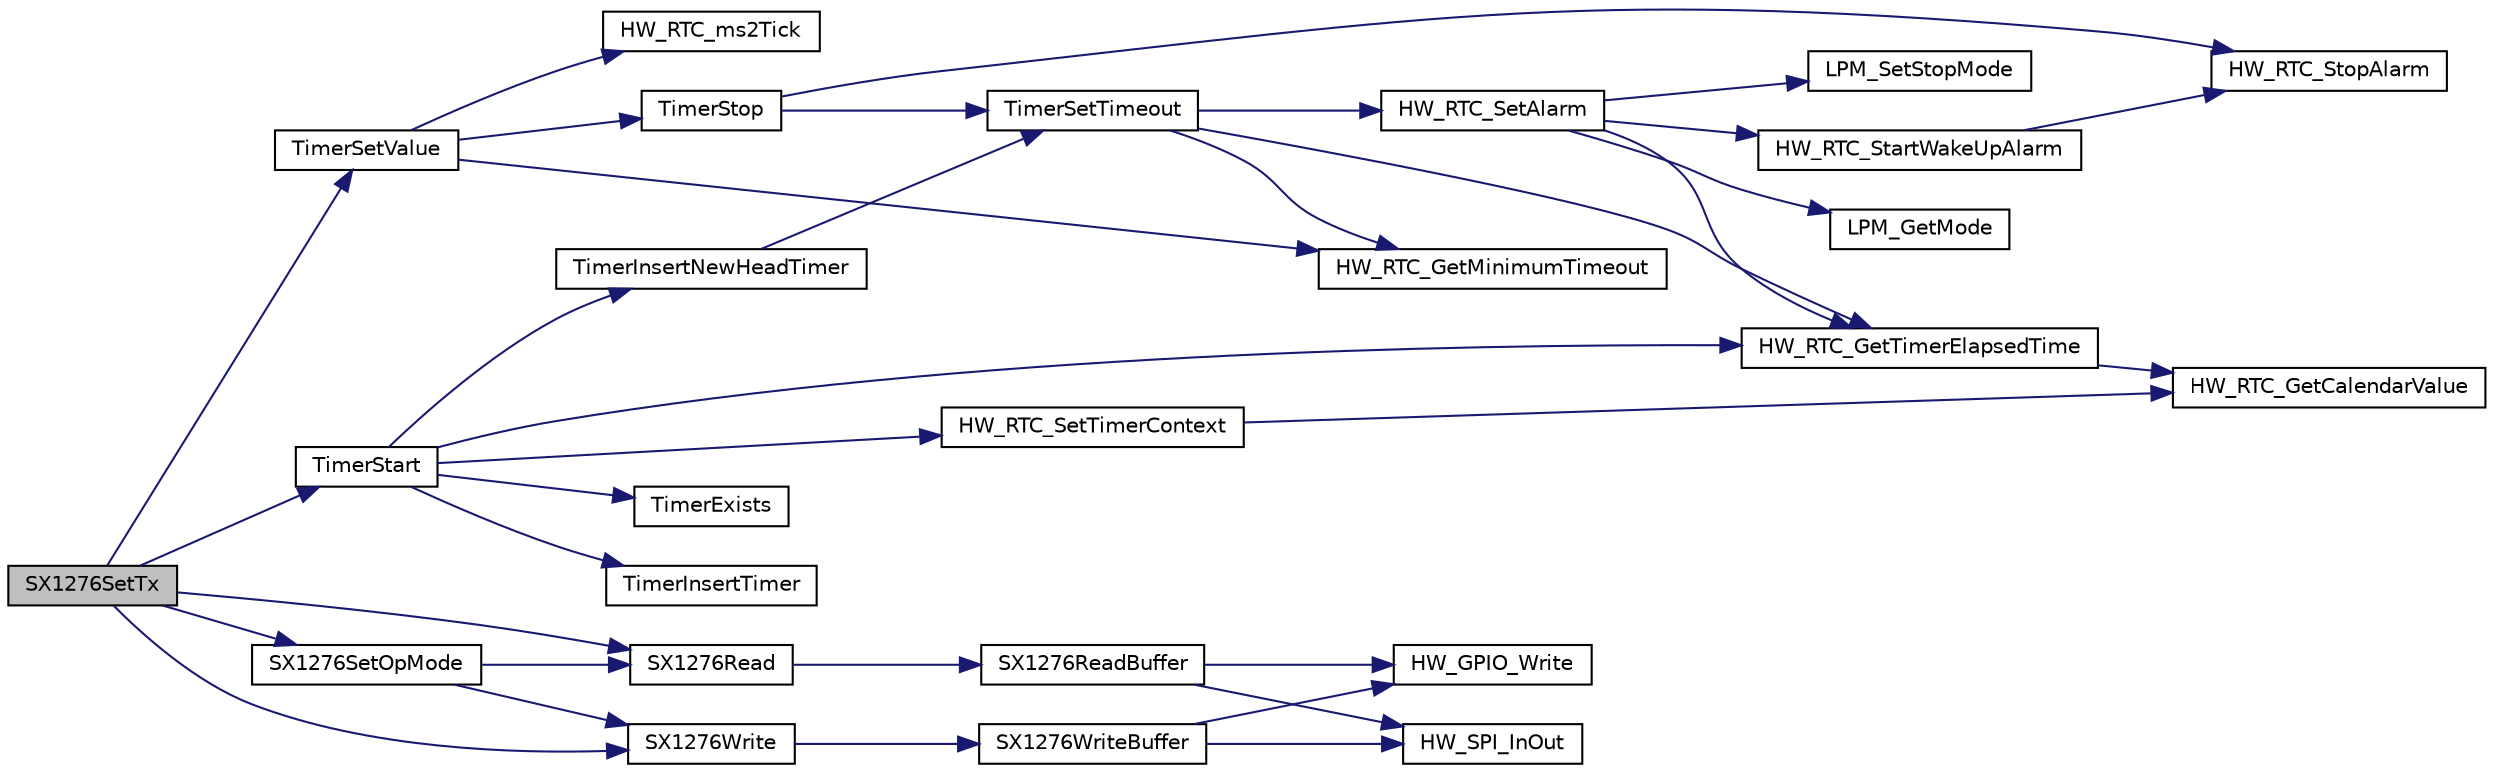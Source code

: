 digraph "SX1276SetTx"
{
  edge [fontname="Helvetica",fontsize="10",labelfontname="Helvetica",labelfontsize="10"];
  node [fontname="Helvetica",fontsize="10",shape=record];
  rankdir="LR";
  Node557 [label="SX1276SetTx",height=0.2,width=0.4,color="black", fillcolor="grey75", style="filled", fontcolor="black"];
  Node557 -> Node558 [color="midnightblue",fontsize="10",style="solid",fontname="Helvetica"];
  Node558 [label="TimerSetValue",height=0.2,width=0.4,color="black", fillcolor="white", style="filled",URL="$time_server_8c.html#ad56c30124de6deefb3e32bbee2a4ba46",tooltip="Set timer new timeout value "];
  Node558 -> Node559 [color="midnightblue",fontsize="10",style="solid",fontname="Helvetica"];
  Node559 [label="HW_RTC_ms2Tick",height=0.2,width=0.4,color="black", fillcolor="white", style="filled",URL="$group___lory_s_d_k___r_t_c___functions.html#gab105bfcf0c8b346a1b20b158b8f8a86e",tooltip="converts time in ms to time in ticks "];
  Node558 -> Node560 [color="midnightblue",fontsize="10",style="solid",fontname="Helvetica"];
  Node560 [label="TimerStop",height=0.2,width=0.4,color="black", fillcolor="white", style="filled",URL="$time_server_8c.html#a8ae899c4e8a9abf49d825d6959aa6bcb",tooltip="Stops and removes the timer object from the list of timer events "];
  Node560 -> Node561 [color="midnightblue",fontsize="10",style="solid",fontname="Helvetica"];
  Node561 [label="TimerSetTimeout",height=0.2,width=0.4,color="black", fillcolor="white", style="filled",URL="$time_server_8c.html#af90925c5246bd6bbc2863d08d4cca3a9",tooltip="Sets a timeout with the duration \"timestamp\" "];
  Node561 -> Node562 [color="midnightblue",fontsize="10",style="solid",fontname="Helvetica"];
  Node562 [label="HW_RTC_GetMinimumTimeout",height=0.2,width=0.4,color="black", fillcolor="white", style="filled",URL="$group___lory_s_d_k___r_t_c___functions.html#ga254f9e5c17daff978fef15be01021c51",tooltip="Return the minimum timeout the RTC is able to handle "];
  Node561 -> Node563 [color="midnightblue",fontsize="10",style="solid",fontname="Helvetica"];
  Node563 [label="HW_RTC_GetTimerElapsedTime",height=0.2,width=0.4,color="black", fillcolor="white", style="filled",URL="$group___lory_s_d_k___r_t_c___functions.html#ga7961116aa831950b62a413ecbbcfb02a",tooltip="Get the RTC timer elapsed time since the last Reference was set "];
  Node563 -> Node564 [color="midnightblue",fontsize="10",style="solid",fontname="Helvetica"];
  Node564 [label="HW_RTC_GetCalendarValue",height=0.2,width=0.4,color="black", fillcolor="white", style="filled",URL="$group___lory_s_d_k___r_t_c___functions.html#gaf81b8dc866a5c7b125355b55e3953387",tooltip="get current time from calendar in ticks "];
  Node561 -> Node565 [color="midnightblue",fontsize="10",style="solid",fontname="Helvetica"];
  Node565 [label="HW_RTC_SetAlarm",height=0.2,width=0.4,color="black", fillcolor="white", style="filled",URL="$group___lory_s_d_k___r_t_c___functions.html#ga09cec56d54c13de658fafdd003390771",tooltip="Set the alarm "];
  Node565 -> Node563 [color="midnightblue",fontsize="10",style="solid",fontname="Helvetica"];
  Node565 -> Node566 [color="midnightblue",fontsize="10",style="solid",fontname="Helvetica"];
  Node566 [label="LPM_SetStopMode",height=0.2,width=0.4,color="black", fillcolor="white", style="filled",URL="$low__power__manager_8c.html#ac8a0ff787d7d417b9e1f0697a1d5fd6d",tooltip="This API notifies the low power manager if the specified user allows the Off mode or not..."];
  Node565 -> Node567 [color="midnightblue",fontsize="10",style="solid",fontname="Helvetica"];
  Node567 [label="LPM_GetMode",height=0.2,width=0.4,color="black", fillcolor="white", style="filled",URL="$low__power__manager_8c.html#ae9107e412181f10977b724c346cebd45",tooltip="This API returns the Low Power Mode selected that will be applied when the system will enter low powe..."];
  Node565 -> Node568 [color="midnightblue",fontsize="10",style="solid",fontname="Helvetica"];
  Node568 [label="HW_RTC_StartWakeUpAlarm",height=0.2,width=0.4,color="black", fillcolor="white", style="filled",URL="$group___lory_s_d_k___r_t_c___functions.html#ga60703fcfc4abd73a2efc980e8bb6ad27",tooltip="start wake up alarm "];
  Node568 -> Node569 [color="midnightblue",fontsize="10",style="solid",fontname="Helvetica"];
  Node569 [label="HW_RTC_StopAlarm",height=0.2,width=0.4,color="black", fillcolor="white", style="filled",URL="$group___lory_s_d_k___r_t_c___functions.html#ga227be06e4dc1332d46ff12519db183b5",tooltip="Stop the Alarm "];
  Node560 -> Node569 [color="midnightblue",fontsize="10",style="solid",fontname="Helvetica"];
  Node558 -> Node562 [color="midnightblue",fontsize="10",style="solid",fontname="Helvetica"];
  Node557 -> Node570 [color="midnightblue",fontsize="10",style="solid",fontname="Helvetica"];
  Node570 [label="SX1276Write",height=0.2,width=0.4,color="black", fillcolor="white", style="filled",URL="$sx1276_8c.html#a15374c2bed5d3ff2d6b95fdf177b645e",tooltip="Writes the radio register at the specified address "];
  Node570 -> Node571 [color="midnightblue",fontsize="10",style="solid",fontname="Helvetica"];
  Node571 [label="SX1276WriteBuffer",height=0.2,width=0.4,color="black", fillcolor="white", style="filled",URL="$sx1276_8c.html#aba51c12ba7f6d704cdeed69201507983",tooltip="Writes multiple radio registers starting at address "];
  Node571 -> Node572 [color="midnightblue",fontsize="10",style="solid",fontname="Helvetica"];
  Node572 [label="HW_GPIO_Write",height=0.2,width=0.4,color="black", fillcolor="white", style="filled",URL="$group___lory_s_d_k___g_p_i_o___functions.html#ga64b37e6d4da7e8f148c92f898aed98de",tooltip="Writes the given value to the GPIO output "];
  Node571 -> Node573 [color="midnightblue",fontsize="10",style="solid",fontname="Helvetica"];
  Node573 [label="HW_SPI_InOut",height=0.2,width=0.4,color="black", fillcolor="white", style="filled",URL="$hw__spi_8h.html#ae0d3f21fb84de59193e82bd1943d5563",tooltip="Sends outData and receives inData "];
  Node557 -> Node574 [color="midnightblue",fontsize="10",style="solid",fontname="Helvetica"];
  Node574 [label="SX1276Read",height=0.2,width=0.4,color="black", fillcolor="white", style="filled",URL="$sx1276_8c.html#a1c0054da62dacb13d6286a7cfe01d863",tooltip="Reads the radio register at the specified address "];
  Node574 -> Node575 [color="midnightblue",fontsize="10",style="solid",fontname="Helvetica"];
  Node575 [label="SX1276ReadBuffer",height=0.2,width=0.4,color="black", fillcolor="white", style="filled",URL="$sx1276_8c.html#a9b3df4400813ac6aed7b77f400436ad0",tooltip="Reads multiple radio registers starting at address "];
  Node575 -> Node572 [color="midnightblue",fontsize="10",style="solid",fontname="Helvetica"];
  Node575 -> Node573 [color="midnightblue",fontsize="10",style="solid",fontname="Helvetica"];
  Node557 -> Node576 [color="midnightblue",fontsize="10",style="solid",fontname="Helvetica"];
  Node576 [label="TimerStart",height=0.2,width=0.4,color="black", fillcolor="white", style="filled",URL="$time_server_8c.html#acd2c1f05aa1976f3bbedd389c8710a78",tooltip="Starts and adds the timer object to the list of timer events "];
  Node576 -> Node577 [color="midnightblue",fontsize="10",style="solid",fontname="Helvetica"];
  Node577 [label="TimerExists",height=0.2,width=0.4,color="black", fillcolor="white", style="filled",URL="$time_server_8c.html#a496e7edd41e6441d879e27d0043444f5",tooltip="Check if the Object to be added is not already in the list "];
  Node576 -> Node578 [color="midnightblue",fontsize="10",style="solid",fontname="Helvetica"];
  Node578 [label="HW_RTC_SetTimerContext",height=0.2,width=0.4,color="black", fillcolor="white", style="filled",URL="$group___lory_s_d_k___r_t_c___functions.html#gad0a54228cfe8473d90b901ebd76de1d5",tooltip="Set the RTC timer Reference "];
  Node578 -> Node564 [color="midnightblue",fontsize="10",style="solid",fontname="Helvetica"];
  Node576 -> Node579 [color="midnightblue",fontsize="10",style="solid",fontname="Helvetica"];
  Node579 [label="TimerInsertNewHeadTimer",height=0.2,width=0.4,color="black", fillcolor="white", style="filled",URL="$time_server_8c.html#abeff03f3b0a3356be8c833bb93d24458",tooltip="Adds or replace the head timer of the list. "];
  Node579 -> Node561 [color="midnightblue",fontsize="10",style="solid",fontname="Helvetica"];
  Node576 -> Node563 [color="midnightblue",fontsize="10",style="solid",fontname="Helvetica"];
  Node576 -> Node580 [color="midnightblue",fontsize="10",style="solid",fontname="Helvetica"];
  Node580 [label="TimerInsertTimer",height=0.2,width=0.4,color="black", fillcolor="white", style="filled",URL="$time_server_8c.html#a0901cb54acad3ea19d052c0d00d547e3",tooltip="Adds a timer to the list. "];
  Node557 -> Node581 [color="midnightblue",fontsize="10",style="solid",fontname="Helvetica"];
  Node581 [label="SX1276SetOpMode",height=0.2,width=0.4,color="black", fillcolor="white", style="filled",URL="$sx1276_8c.html#aaaac2e0d7b5bd63fabf38a235d27a452",tooltip="Sets the SX1276 operating mode "];
  Node581 -> Node570 [color="midnightblue",fontsize="10",style="solid",fontname="Helvetica"];
  Node581 -> Node574 [color="midnightblue",fontsize="10",style="solid",fontname="Helvetica"];
}
